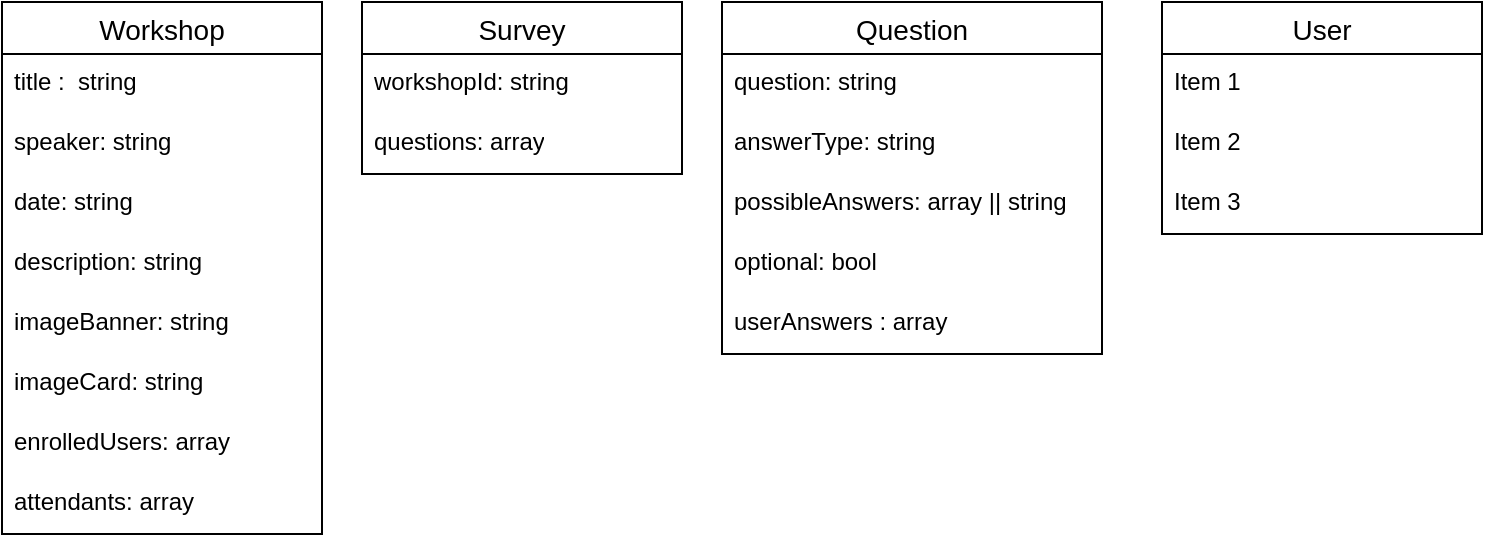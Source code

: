 <mxfile version="22.1.5" type="github">
  <diagram name="Página-1" id="EmUSXBA5cFMEkaBzmRUD">
    <mxGraphModel dx="989" dy="538" grid="1" gridSize="10" guides="1" tooltips="1" connect="1" arrows="1" fold="1" page="1" pageScale="1" pageWidth="827" pageHeight="1169" math="0" shadow="0">
      <root>
        <mxCell id="0" />
        <mxCell id="1" parent="0" />
        <mxCell id="u3pdSrULOgt_m9QBO5q9-1" value="Workshop" style="swimlane;fontStyle=0;childLayout=stackLayout;horizontal=1;startSize=26;horizontalStack=0;resizeParent=1;resizeParentMax=0;resizeLast=0;collapsible=1;marginBottom=0;align=center;fontSize=14;" vertex="1" parent="1">
          <mxGeometry x="60" y="100" width="160" height="266" as="geometry">
            <mxRectangle x="60" y="100" width="60" height="30" as="alternateBounds" />
          </mxGeometry>
        </mxCell>
        <mxCell id="u3pdSrULOgt_m9QBO5q9-2" value="title :&amp;nbsp; string" style="text;strokeColor=none;fillColor=none;spacingLeft=4;spacingRight=4;overflow=hidden;rotatable=0;points=[[0,0.5],[1,0.5]];portConstraint=eastwest;fontSize=12;whiteSpace=wrap;html=1;" vertex="1" parent="u3pdSrULOgt_m9QBO5q9-1">
          <mxGeometry y="26" width="160" height="30" as="geometry" />
        </mxCell>
        <mxCell id="u3pdSrULOgt_m9QBO5q9-3" value="speaker: string" style="text;strokeColor=none;fillColor=none;spacingLeft=4;spacingRight=4;overflow=hidden;rotatable=0;points=[[0,0.5],[1,0.5]];portConstraint=eastwest;fontSize=12;whiteSpace=wrap;html=1;" vertex="1" parent="u3pdSrULOgt_m9QBO5q9-1">
          <mxGeometry y="56" width="160" height="30" as="geometry" />
        </mxCell>
        <mxCell id="u3pdSrULOgt_m9QBO5q9-4" value="date: string" style="text;strokeColor=none;fillColor=none;spacingLeft=4;spacingRight=4;overflow=hidden;rotatable=0;points=[[0,0.5],[1,0.5]];portConstraint=eastwest;fontSize=12;whiteSpace=wrap;html=1;" vertex="1" parent="u3pdSrULOgt_m9QBO5q9-1">
          <mxGeometry y="86" width="160" height="30" as="geometry" />
        </mxCell>
        <mxCell id="u3pdSrULOgt_m9QBO5q9-9" value="description: string" style="text;strokeColor=none;fillColor=none;spacingLeft=4;spacingRight=4;overflow=hidden;rotatable=0;points=[[0,0.5],[1,0.5]];portConstraint=eastwest;fontSize=12;whiteSpace=wrap;html=1;" vertex="1" parent="u3pdSrULOgt_m9QBO5q9-1">
          <mxGeometry y="116" width="160" height="30" as="geometry" />
        </mxCell>
        <mxCell id="u3pdSrULOgt_m9QBO5q9-8" value="imageBanner: string" style="text;strokeColor=none;fillColor=none;spacingLeft=4;spacingRight=4;overflow=hidden;rotatable=0;points=[[0,0.5],[1,0.5]];portConstraint=eastwest;fontSize=12;whiteSpace=wrap;html=1;" vertex="1" parent="u3pdSrULOgt_m9QBO5q9-1">
          <mxGeometry y="146" width="160" height="30" as="geometry" />
        </mxCell>
        <mxCell id="u3pdSrULOgt_m9QBO5q9-10" value="imageCard: string" style="text;strokeColor=none;fillColor=none;spacingLeft=4;spacingRight=4;overflow=hidden;rotatable=0;points=[[0,0.5],[1,0.5]];portConstraint=eastwest;fontSize=12;whiteSpace=wrap;html=1;" vertex="1" parent="u3pdSrULOgt_m9QBO5q9-1">
          <mxGeometry y="176" width="160" height="30" as="geometry" />
        </mxCell>
        <mxCell id="u3pdSrULOgt_m9QBO5q9-11" value="enrolledUsers: array" style="text;strokeColor=none;fillColor=none;spacingLeft=4;spacingRight=4;overflow=hidden;rotatable=0;points=[[0,0.5],[1,0.5]];portConstraint=eastwest;fontSize=12;whiteSpace=wrap;html=1;" vertex="1" parent="u3pdSrULOgt_m9QBO5q9-1">
          <mxGeometry y="206" width="160" height="30" as="geometry" />
        </mxCell>
        <mxCell id="u3pdSrULOgt_m9QBO5q9-12" value="attendants: array" style="text;strokeColor=none;fillColor=none;spacingLeft=4;spacingRight=4;overflow=hidden;rotatable=0;points=[[0,0.5],[1,0.5]];portConstraint=eastwest;fontSize=12;whiteSpace=wrap;html=1;" vertex="1" parent="u3pdSrULOgt_m9QBO5q9-1">
          <mxGeometry y="236" width="160" height="30" as="geometry" />
        </mxCell>
        <mxCell id="u3pdSrULOgt_m9QBO5q9-27" value="Survey" style="swimlane;fontStyle=0;childLayout=stackLayout;horizontal=1;startSize=26;horizontalStack=0;resizeParent=1;resizeParentMax=0;resizeLast=0;collapsible=1;marginBottom=0;align=center;fontSize=14;" vertex="1" parent="1">
          <mxGeometry x="240" y="100" width="160" height="86" as="geometry" />
        </mxCell>
        <mxCell id="u3pdSrULOgt_m9QBO5q9-28" value="workshopId: string" style="text;strokeColor=none;fillColor=none;spacingLeft=4;spacingRight=4;overflow=hidden;rotatable=0;points=[[0,0.5],[1,0.5]];portConstraint=eastwest;fontSize=12;whiteSpace=wrap;html=1;" vertex="1" parent="u3pdSrULOgt_m9QBO5q9-27">
          <mxGeometry y="26" width="160" height="30" as="geometry" />
        </mxCell>
        <mxCell id="u3pdSrULOgt_m9QBO5q9-29" value="questions: array" style="text;strokeColor=none;fillColor=none;spacingLeft=4;spacingRight=4;overflow=hidden;rotatable=0;points=[[0,0.5],[1,0.5]];portConstraint=eastwest;fontSize=12;whiteSpace=wrap;html=1;" vertex="1" parent="u3pdSrULOgt_m9QBO5q9-27">
          <mxGeometry y="56" width="160" height="30" as="geometry" />
        </mxCell>
        <mxCell id="u3pdSrULOgt_m9QBO5q9-31" value="Question" style="swimlane;fontStyle=0;childLayout=stackLayout;horizontal=1;startSize=26;horizontalStack=0;resizeParent=1;resizeParentMax=0;resizeLast=0;collapsible=1;marginBottom=0;align=center;fontSize=14;" vertex="1" parent="1">
          <mxGeometry x="420" y="100" width="190" height="176" as="geometry" />
        </mxCell>
        <mxCell id="u3pdSrULOgt_m9QBO5q9-32" value="question: string" style="text;strokeColor=none;fillColor=none;spacingLeft=4;spacingRight=4;overflow=hidden;rotatable=0;points=[[0,0.5],[1,0.5]];portConstraint=eastwest;fontSize=12;whiteSpace=wrap;html=1;" vertex="1" parent="u3pdSrULOgt_m9QBO5q9-31">
          <mxGeometry y="26" width="190" height="30" as="geometry" />
        </mxCell>
        <mxCell id="u3pdSrULOgt_m9QBO5q9-33" value="answerType: string" style="text;strokeColor=none;fillColor=none;spacingLeft=4;spacingRight=4;overflow=hidden;rotatable=0;points=[[0,0.5],[1,0.5]];portConstraint=eastwest;fontSize=12;whiteSpace=wrap;html=1;" vertex="1" parent="u3pdSrULOgt_m9QBO5q9-31">
          <mxGeometry y="56" width="190" height="30" as="geometry" />
        </mxCell>
        <mxCell id="u3pdSrULOgt_m9QBO5q9-34" value="possibleAnswers: array || string" style="text;strokeColor=none;fillColor=none;spacingLeft=4;spacingRight=4;overflow=hidden;rotatable=0;points=[[0,0.5],[1,0.5]];portConstraint=eastwest;fontSize=12;whiteSpace=wrap;html=1;" vertex="1" parent="u3pdSrULOgt_m9QBO5q9-31">
          <mxGeometry y="86" width="190" height="30" as="geometry" />
        </mxCell>
        <mxCell id="u3pdSrULOgt_m9QBO5q9-36" value="optional: bool" style="text;strokeColor=none;fillColor=none;spacingLeft=4;spacingRight=4;overflow=hidden;rotatable=0;points=[[0,0.5],[1,0.5]];portConstraint=eastwest;fontSize=12;whiteSpace=wrap;html=1;" vertex="1" parent="u3pdSrULOgt_m9QBO5q9-31">
          <mxGeometry y="116" width="190" height="30" as="geometry" />
        </mxCell>
        <mxCell id="u3pdSrULOgt_m9QBO5q9-37" value="userAnswers : array" style="text;strokeColor=none;fillColor=none;spacingLeft=4;spacingRight=4;overflow=hidden;rotatable=0;points=[[0,0.5],[1,0.5]];portConstraint=eastwest;fontSize=12;whiteSpace=wrap;html=1;" vertex="1" parent="u3pdSrULOgt_m9QBO5q9-31">
          <mxGeometry y="146" width="190" height="30" as="geometry" />
        </mxCell>
        <mxCell id="u3pdSrULOgt_m9QBO5q9-38" value="User" style="swimlane;fontStyle=0;childLayout=stackLayout;horizontal=1;startSize=26;horizontalStack=0;resizeParent=1;resizeParentMax=0;resizeLast=0;collapsible=1;marginBottom=0;align=center;fontSize=14;" vertex="1" parent="1">
          <mxGeometry x="640" y="100" width="160" height="116" as="geometry" />
        </mxCell>
        <mxCell id="u3pdSrULOgt_m9QBO5q9-39" value="Item 1" style="text;strokeColor=none;fillColor=none;spacingLeft=4;spacingRight=4;overflow=hidden;rotatable=0;points=[[0,0.5],[1,0.5]];portConstraint=eastwest;fontSize=12;whiteSpace=wrap;html=1;" vertex="1" parent="u3pdSrULOgt_m9QBO5q9-38">
          <mxGeometry y="26" width="160" height="30" as="geometry" />
        </mxCell>
        <mxCell id="u3pdSrULOgt_m9QBO5q9-40" value="Item 2" style="text;strokeColor=none;fillColor=none;spacingLeft=4;spacingRight=4;overflow=hidden;rotatable=0;points=[[0,0.5],[1,0.5]];portConstraint=eastwest;fontSize=12;whiteSpace=wrap;html=1;" vertex="1" parent="u3pdSrULOgt_m9QBO5q9-38">
          <mxGeometry y="56" width="160" height="30" as="geometry" />
        </mxCell>
        <mxCell id="u3pdSrULOgt_m9QBO5q9-41" value="Item 3" style="text;strokeColor=none;fillColor=none;spacingLeft=4;spacingRight=4;overflow=hidden;rotatable=0;points=[[0,0.5],[1,0.5]];portConstraint=eastwest;fontSize=12;whiteSpace=wrap;html=1;" vertex="1" parent="u3pdSrULOgt_m9QBO5q9-38">
          <mxGeometry y="86" width="160" height="30" as="geometry" />
        </mxCell>
      </root>
    </mxGraphModel>
  </diagram>
</mxfile>
